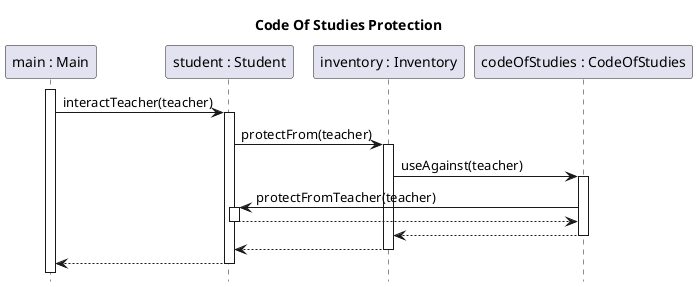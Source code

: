 @startuml student-use-code-of-studies

title Code Of Studies Protection
hide footbox

participant "main : Main" as main
participant "student : Student" as student
participant "inventory : Inventory" as inventory
participant "codeOfStudies : CodeOfStudies" as codeOfStudies

main++
main -> student ++: interactTeacher(teacher)
	student -> inventory ++: protectFrom(teacher)
		inventory -> codeOfStudies ++: useAgainst(teacher)
			codeOfStudies -> student ++: protectFromTeacher(teacher)
			return
		return
	return
return

@enduml
